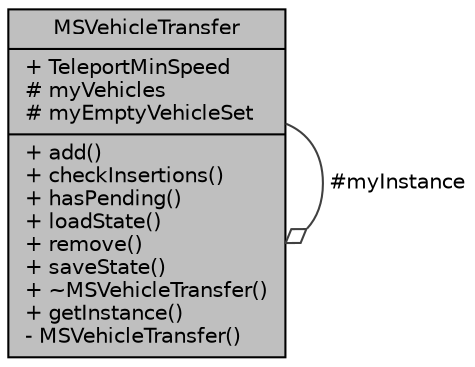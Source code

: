 digraph "MSVehicleTransfer"
{
  edge [fontname="Helvetica",fontsize="10",labelfontname="Helvetica",labelfontsize="10"];
  node [fontname="Helvetica",fontsize="10",shape=record];
  Node1 [label="{MSVehicleTransfer\n|+ TeleportMinSpeed\l# myVehicles\l# myEmptyVehicleSet\l|+ add()\l+ checkInsertions()\l+ hasPending()\l+ loadState()\l+ remove()\l+ saveState()\l+ ~MSVehicleTransfer()\l+ getInstance()\l- MSVehicleTransfer()\l}",height=0.2,width=0.4,color="black", fillcolor="grey75", style="filled", fontcolor="black"];
  Node1 -> Node1 [color="grey25",fontsize="10",style="solid",label=" #myInstance" ,arrowhead="odiamond",fontname="Helvetica"];
}
